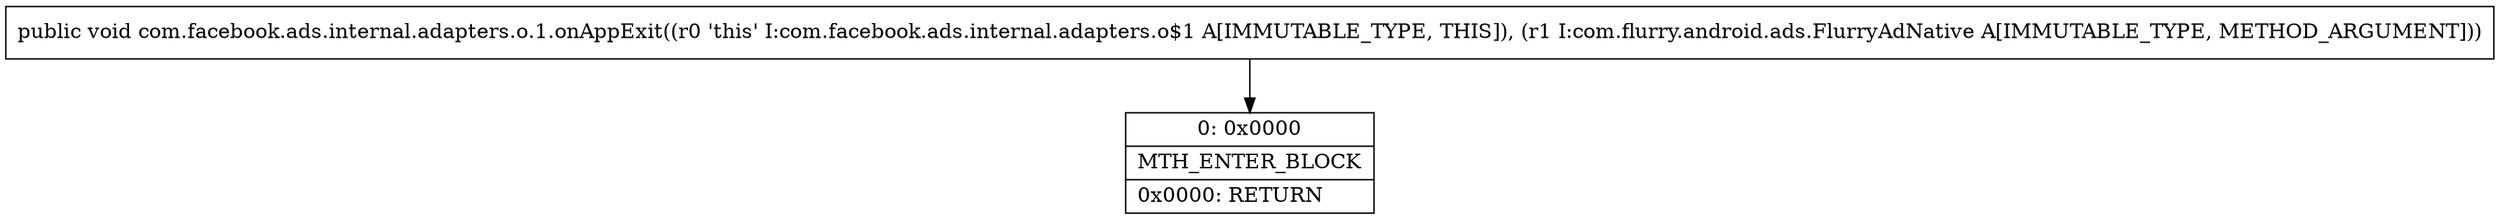 digraph "CFG forcom.facebook.ads.internal.adapters.o.1.onAppExit(Lcom\/flurry\/android\/ads\/FlurryAdNative;)V" {
Node_0 [shape=record,label="{0\:\ 0x0000|MTH_ENTER_BLOCK\l|0x0000: RETURN   \l}"];
MethodNode[shape=record,label="{public void com.facebook.ads.internal.adapters.o.1.onAppExit((r0 'this' I:com.facebook.ads.internal.adapters.o$1 A[IMMUTABLE_TYPE, THIS]), (r1 I:com.flurry.android.ads.FlurryAdNative A[IMMUTABLE_TYPE, METHOD_ARGUMENT])) }"];
MethodNode -> Node_0;
}


